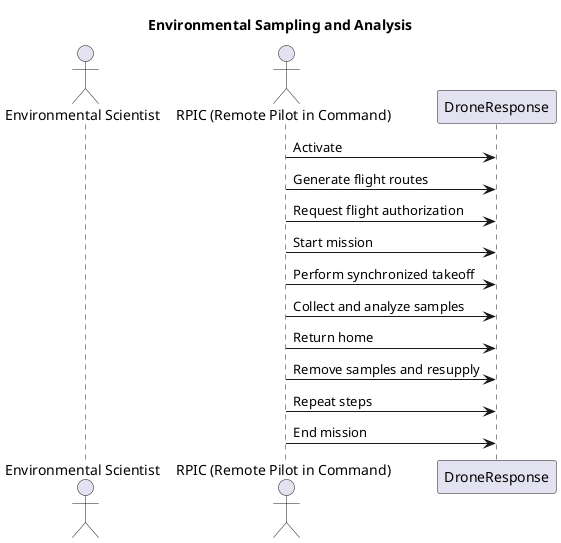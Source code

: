 @startuml
title "Environmental Sampling and Analysis"

actor "Environmental Scientist" as ES
actor "RPIC (Remote Pilot in Command)" as RPIC

RPIC -> DroneResponse: Activate
RPIC -> DroneResponse: Generate flight routes
RPIC -> DroneResponse: Request flight authorization
RPIC -> DroneResponse: Start mission
RPIC -> DroneResponse: Perform synchronized takeoff
RPIC -> DroneResponse: Collect and analyze samples
RPIC -> DroneResponse: Return home
RPIC -> DroneResponse: Remove samples and resupply
RPIC -> DroneResponse: Repeat steps
RPIC -> DroneResponse: End mission

@enduml

